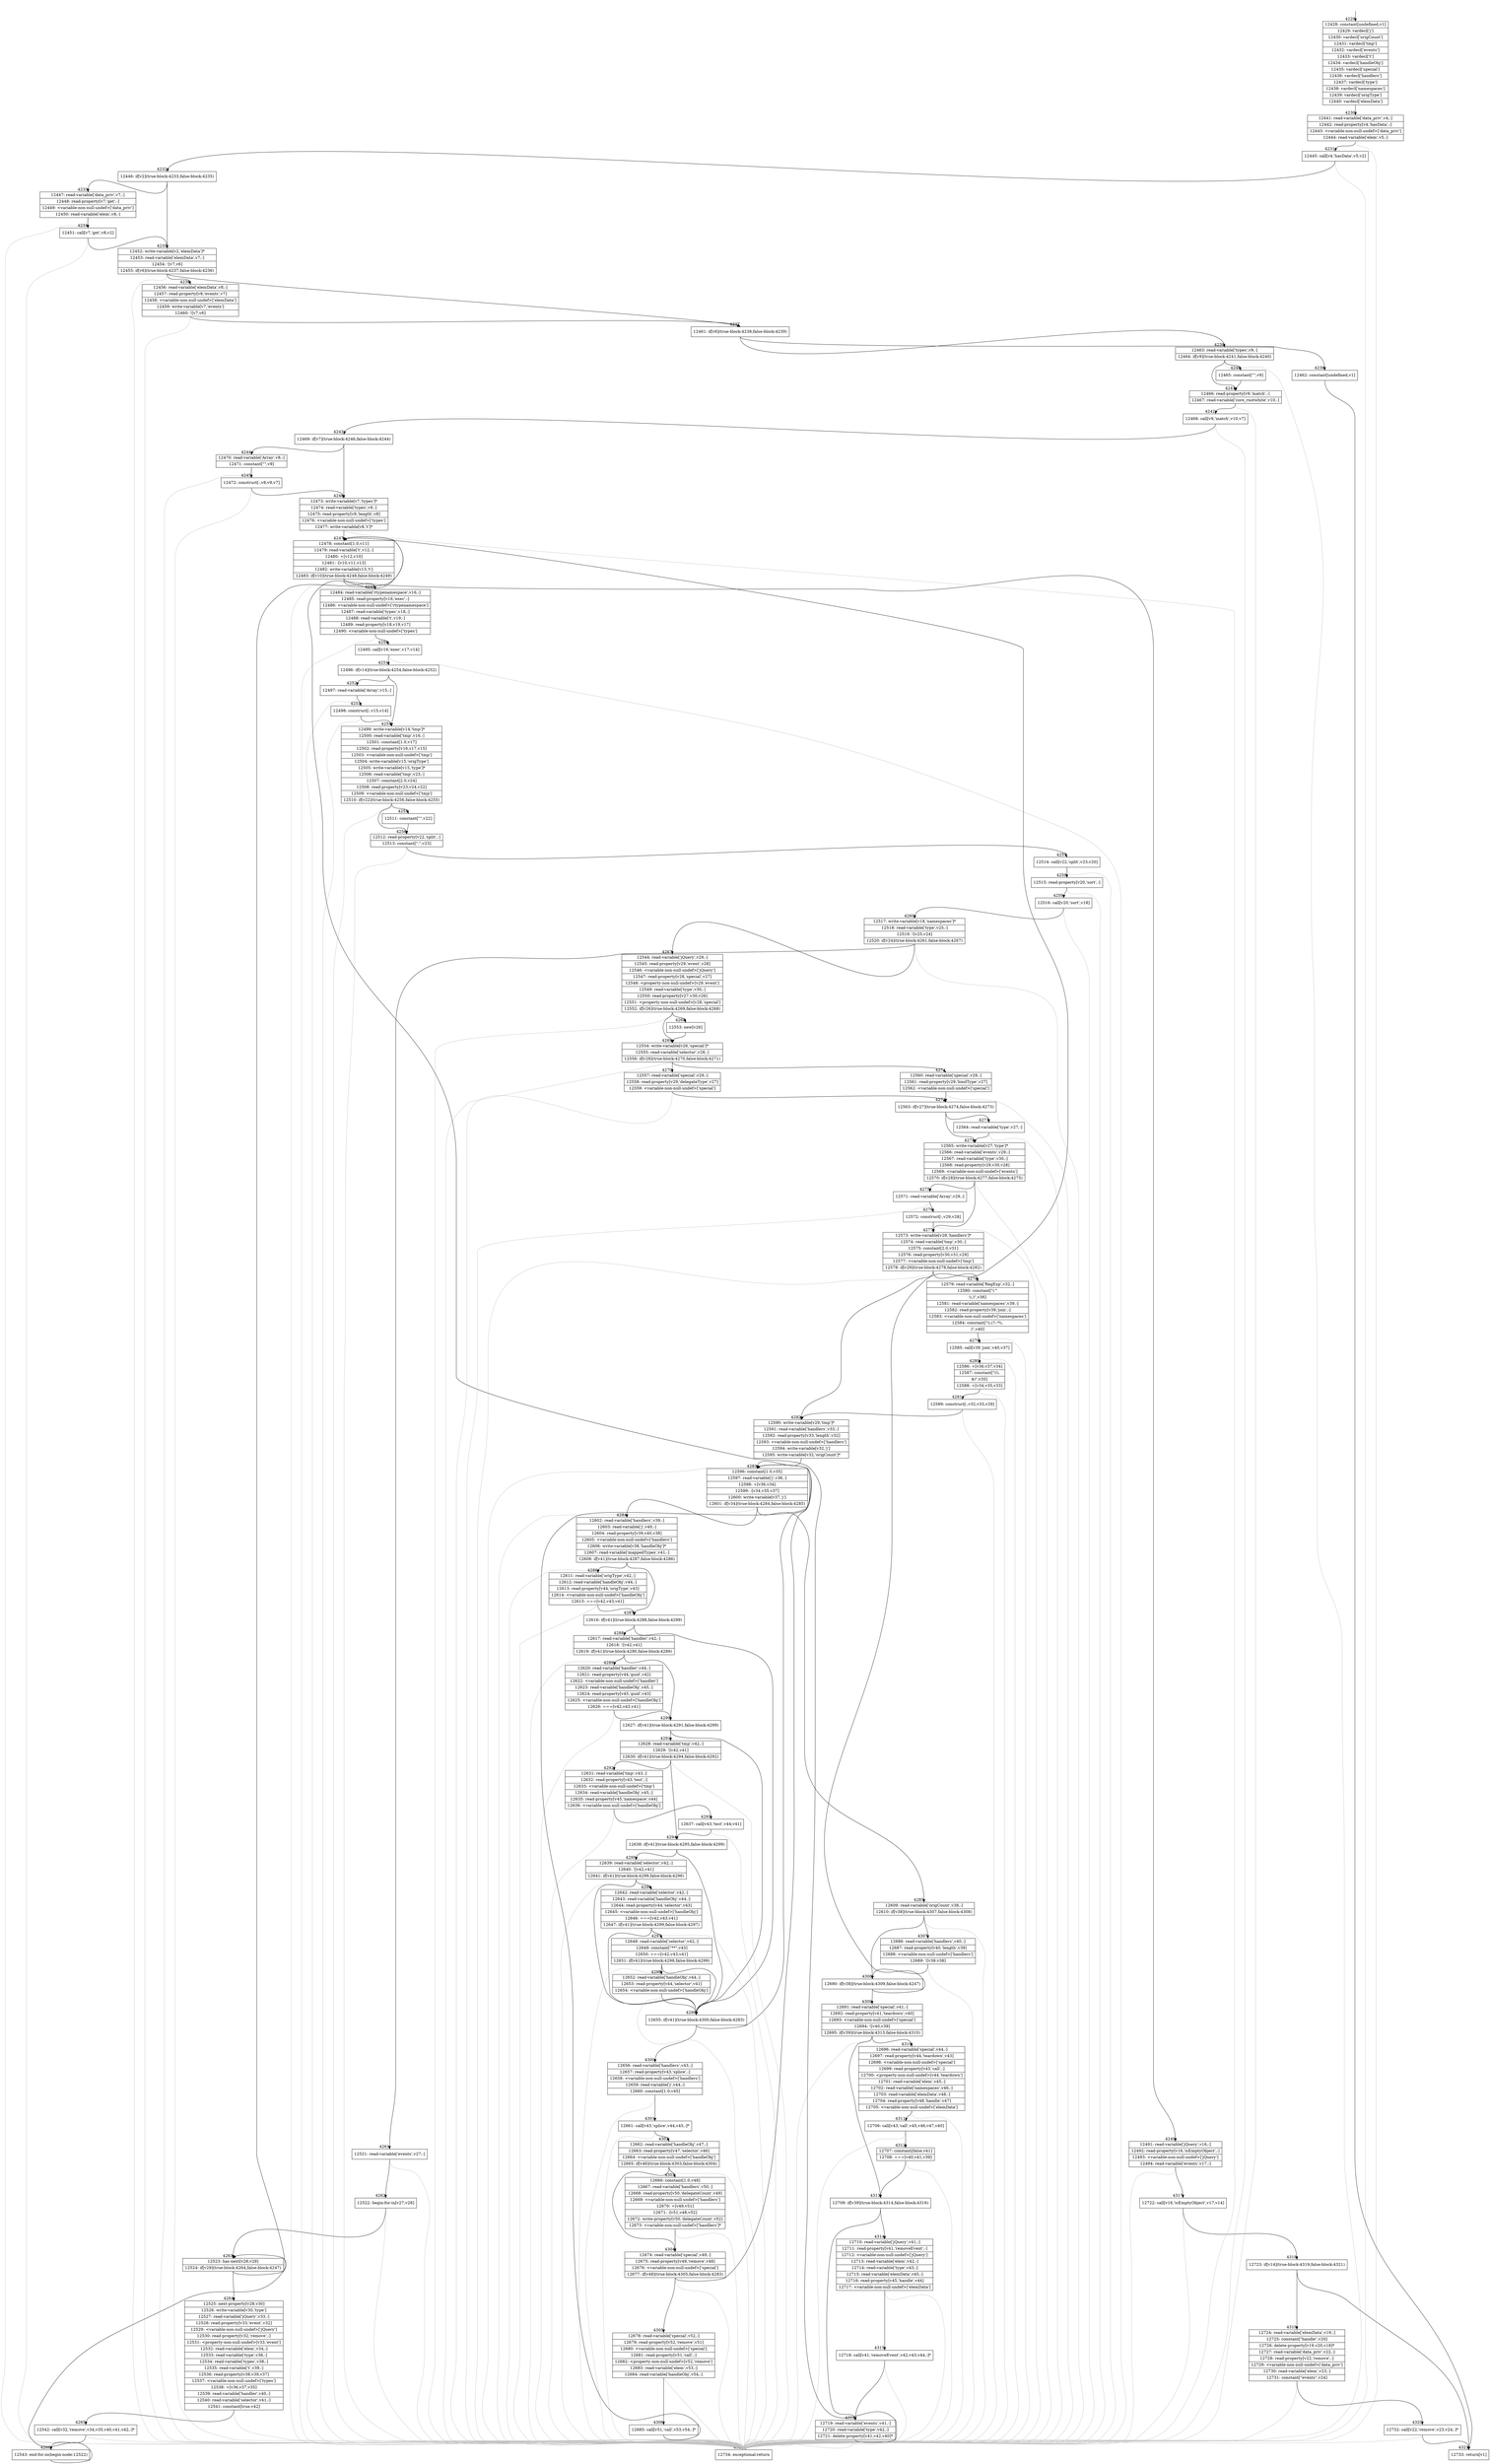 digraph {
rankdir="TD"
BB_entry280[shape=none,label=""];
BB_entry280 -> BB4229 [tailport=s, headport=n, headlabel="    4229"]
BB4229 [shape=record label="{12428: constant[undefined,v1]|12429: vardecl['j']|12430: vardecl['origCount']|12431: vardecl['tmp']|12432: vardecl['events']|12433: vardecl['t']|12434: vardecl['handleObj']|12435: vardecl['special']|12436: vardecl['handlers']|12437: vardecl['type']|12438: vardecl['namespaces']|12439: vardecl['origType']|12440: vardecl['elemData']}" ] 
BB4229 -> BB4230 [tailport=s, headport=n, headlabel="      4230"]
BB4230 [shape=record label="{12441: read-variable['data_priv',v4,-]|12442: read-property[v4,'hasData',-]|12443: \<variable-non-null-undef\>['data_priv']|12444: read-variable['elem',v5,-]}" ] 
BB4230 -> BB4231 [tailport=s, headport=n, headlabel="      4231"]
BB4230 -> BB4322 [tailport=s, headport=n, color=gray, headlabel="      4322"]
BB4231 [shape=record label="{12445: call[v4,'hasData',v5,v2]}" ] 
BB4231 -> BB4232 [tailport=s, headport=n, headlabel="      4232"]
BB4231 -> BB4322 [tailport=s, headport=n, color=gray]
BB4232 [shape=record label="{12446: if[v2](true-block:4233,false-block:4235)}" ] 
BB4232 -> BB4235 [tailport=s, headport=n, headlabel="      4235"]
BB4232 -> BB4233 [tailport=s, headport=n, headlabel="      4233"]
BB4233 [shape=record label="{12447: read-variable['data_priv',v7,-]|12448: read-property[v7,'get',-]|12449: \<variable-non-null-undef\>['data_priv']|12450: read-variable['elem',v8,-]}" ] 
BB4233 -> BB4234 [tailport=s, headport=n, headlabel="      4234"]
BB4233 -> BB4322 [tailport=s, headport=n, color=gray]
BB4234 [shape=record label="{12451: call[v7,'get',v8,v2]}" ] 
BB4234 -> BB4235 [tailport=s, headport=n]
BB4234 -> BB4322 [tailport=s, headport=n, color=gray]
BB4235 [shape=record label="{12452: write-variable[v2,'elemData']*|12453: read-variable['elemData',v7,-]|12454: ![v7,v6]|12455: if[v6](true-block:4237,false-block:4236)}" ] 
BB4235 -> BB4237 [tailport=s, headport=n, headlabel="      4237"]
BB4235 -> BB4236 [tailport=s, headport=n, headlabel="      4236"]
BB4235 -> BB4322 [tailport=s, headport=n, color=gray]
BB4236 [shape=record label="{12456: read-variable['elemData',v8,-]|12457: read-property[v8,'events',v7]|12458: \<variable-non-null-undef\>['elemData']|12459: write-variable[v7,'events']|12460: ![v7,v6]}" ] 
BB4236 -> BB4237 [tailport=s, headport=n]
BB4236 -> BB4322 [tailport=s, headport=n, color=gray]
BB4237 [shape=record label="{12461: if[v6](true-block:4238,false-block:4239)}" ] 
BB4237 -> BB4238 [tailport=s, headport=n, headlabel="      4238"]
BB4237 -> BB4239 [tailport=s, headport=n, headlabel="      4239"]
BB4238 [shape=record label="{12462: constant[undefined,v1]}" ] 
BB4238 -> BB4321 [tailport=s, headport=n, headlabel="      4321"]
BB4239 [shape=record label="{12463: read-variable['types',v9,-]|12464: if[v9](true-block:4241,false-block:4240)}" ] 
BB4239 -> BB4241 [tailport=s, headport=n, headlabel="      4241"]
BB4239 -> BB4240 [tailport=s, headport=n, headlabel="      4240"]
BB4239 -> BB4322 [tailport=s, headport=n, color=gray]
BB4240 [shape=record label="{12465: constant[\"\",v9]}" ] 
BB4240 -> BB4241 [tailport=s, headport=n]
BB4241 [shape=record label="{12466: read-property[v9,'match',-]|12467: read-variable['core_rnotwhite',v10,-]}" ] 
BB4241 -> BB4242 [tailport=s, headport=n, headlabel="      4242"]
BB4241 -> BB4322 [tailport=s, headport=n, color=gray]
BB4242 [shape=record label="{12468: call[v9,'match',v10,v7]}" ] 
BB4242 -> BB4243 [tailport=s, headport=n, headlabel="      4243"]
BB4242 -> BB4322 [tailport=s, headport=n, color=gray]
BB4243 [shape=record label="{12469: if[v7](true-block:4246,false-block:4244)}" ] 
BB4243 -> BB4246 [tailport=s, headport=n, headlabel="      4246"]
BB4243 -> BB4244 [tailport=s, headport=n, headlabel="      4244"]
BB4244 [shape=record label="{12470: read-variable['Array',v8,-]|12471: constant[\"\",v9]}" ] 
BB4244 -> BB4245 [tailport=s, headport=n, headlabel="      4245"]
BB4244 -> BB4322 [tailport=s, headport=n, color=gray]
BB4245 [shape=record label="{12472: construct[-,v8,v9,v7]}" ] 
BB4245 -> BB4246 [tailport=s, headport=n]
BB4245 -> BB4322 [tailport=s, headport=n, color=gray]
BB4246 [shape=record label="{12473: write-variable[v7,'types']*|12474: read-variable['types',v9,-]|12475: read-property[v9,'length',v8]|12476: \<variable-non-null-undef\>['types']|12477: write-variable[v8,'t']*}" ] 
BB4246 -> BB4247 [tailport=s, headport=n, headlabel="      4247"]
BB4246 -> BB4322 [tailport=s, headport=n, color=gray]
BB4247 [shape=record label="{12478: constant[1.0,v11]|12479: read-variable['t',v12,-]|12480: +[v12,v10]|12481: -[v10,v11,v13]|12482: write-variable[v13,'t']|12483: if[v10](true-block:4248,false-block:4249)}" ] 
BB4247 -> BB4248 [tailport=s, headport=n, headlabel="      4248"]
BB4247 -> BB4249 [tailport=s, headport=n, headlabel="      4249"]
BB4247 -> BB4322 [tailport=s, headport=n, color=gray]
BB4248 [shape=record label="{12484: read-variable['rtypenamespace',v16,-]|12485: read-property[v16,'exec',-]|12486: \<variable-non-null-undef\>['rtypenamespace']|12487: read-variable['types',v18,-]|12488: read-variable['t',v19,-]|12489: read-property[v18,v19,v17]|12490: \<variable-non-null-undef\>['types']}" ] 
BB4248 -> BB4250 [tailport=s, headport=n, headlabel="      4250"]
BB4248 -> BB4322 [tailport=s, headport=n, color=gray]
BB4249 [shape=record label="{12491: read-variable['jQuery',v16,-]|12492: read-property[v16,'isEmptyObject',-]|12493: \<variable-non-null-undef\>['jQuery']|12494: read-variable['events',v17,-]}" ] 
BB4249 -> BB4317 [tailport=s, headport=n, headlabel="      4317"]
BB4249 -> BB4322 [tailport=s, headport=n, color=gray]
BB4250 [shape=record label="{12495: call[v16,'exec',v17,v14]}" ] 
BB4250 -> BB4251 [tailport=s, headport=n, headlabel="      4251"]
BB4250 -> BB4322 [tailport=s, headport=n, color=gray]
BB4251 [shape=record label="{12496: if[v14](true-block:4254,false-block:4252)}" ] 
BB4251 -> BB4254 [tailport=s, headport=n, headlabel="      4254"]
BB4251 -> BB4252 [tailport=s, headport=n, headlabel="      4252"]
BB4252 [shape=record label="{12497: read-variable['Array',v15,-]}" ] 
BB4252 -> BB4253 [tailport=s, headport=n, headlabel="      4253"]
BB4252 -> BB4322 [tailport=s, headport=n, color=gray]
BB4253 [shape=record label="{12498: construct[-,v15,v14]}" ] 
BB4253 -> BB4254 [tailport=s, headport=n]
BB4253 -> BB4322 [tailport=s, headport=n, color=gray]
BB4254 [shape=record label="{12499: write-variable[v14,'tmp']*|12500: read-variable['tmp',v16,-]|12501: constant[1.0,v17]|12502: read-property[v16,v17,v15]|12503: \<variable-non-null-undef\>['tmp']|12504: write-variable[v15,'origType']|12505: write-variable[v15,'type']*|12506: read-variable['tmp',v23,-]|12507: constant[2.0,v24]|12508: read-property[v23,v24,v22]|12509: \<variable-non-null-undef\>['tmp']|12510: if[v22](true-block:4256,false-block:4255)}" ] 
BB4254 -> BB4256 [tailport=s, headport=n, headlabel="      4256"]
BB4254 -> BB4255 [tailport=s, headport=n, headlabel="      4255"]
BB4254 -> BB4322 [tailport=s, headport=n, color=gray]
BB4255 [shape=record label="{12511: constant[\"\",v22]}" ] 
BB4255 -> BB4256 [tailport=s, headport=n]
BB4256 [shape=record label="{12512: read-property[v22,'split',-]|12513: constant[\".\",v23]}" ] 
BB4256 -> BB4257 [tailport=s, headport=n, headlabel="      4257"]
BB4256 -> BB4322 [tailport=s, headport=n, color=gray]
BB4257 [shape=record label="{12514: call[v22,'split',v23,v20]}" ] 
BB4257 -> BB4258 [tailport=s, headport=n, headlabel="      4258"]
BB4257 -> BB4322 [tailport=s, headport=n, color=gray]
BB4258 [shape=record label="{12515: read-property[v20,'sort',-]}" ] 
BB4258 -> BB4259 [tailport=s, headport=n, headlabel="      4259"]
BB4258 -> BB4322 [tailport=s, headport=n, color=gray]
BB4259 [shape=record label="{12516: call[v20,'sort',v18]}" ] 
BB4259 -> BB4260 [tailport=s, headport=n, headlabel="      4260"]
BB4259 -> BB4322 [tailport=s, headport=n, color=gray]
BB4260 [shape=record label="{12517: write-variable[v18,'namespaces']*|12518: read-variable['type',v25,-]|12519: ![v25,v24]|12520: if[v24](true-block:4261,false-block:4267)}" ] 
BB4260 -> BB4261 [tailport=s, headport=n, headlabel="      4261"]
BB4260 -> BB4267 [tailport=s, headport=n, headlabel="      4267"]
BB4260 -> BB4322 [tailport=s, headport=n, color=gray]
BB4261 [shape=record label="{12521: read-variable['events',v27,-]}" ] 
BB4261 -> BB4262 [tailport=s, headport=n, headlabel="      4262"]
BB4261 -> BB4322 [tailport=s, headport=n, color=gray]
BB4262 [shape=record label="{12522: begin-for-in[v27,v28]}" ] 
BB4262 -> BB4263 [tailport=s, headport=n, headlabel="      4263"]
BB4262 -> BB4322 [tailport=s, headport=n, color=gray]
BB4263 [shape=record label="{12523: has-next[v28,v29]|12524: if[v29](true-block:4264,false-block:4247)}" ] 
BB4263 -> BB4264 [tailport=s, headport=n, headlabel="      4264"]
BB4263 -> BB4247 [tailport=s, headport=n]
BB4264 [shape=record label="{12525: next-property[v28,v30]|12526: write-variable[v30,'type']|12527: read-variable['jQuery',v33,-]|12528: read-property[v33,'event',v32]|12529: \<variable-non-null-undef\>['jQuery']|12530: read-property[v32,'remove',-]|12531: \<property-non-null-undef\>[v33,'event']|12532: read-variable['elem',v34,-]|12533: read-variable['type',v36,-]|12534: read-variable['types',v38,-]|12535: read-variable['t',v39,-]|12536: read-property[v38,v39,v37]|12537: \<variable-non-null-undef\>['types']|12538: +[v36,v37,v35]|12539: read-variable['handler',v40,-]|12540: read-variable['selector',v41,-]|12541: constant[true,v42]}" ] 
BB4264 -> BB4265 [tailport=s, headport=n, headlabel="      4265"]
BB4264 -> BB4322 [tailport=s, headport=n, color=gray]
BB4265 [shape=record label="{12542: call[v32,'remove',v34,v35,v40,v41,v42,-]*}" ] 
BB4265 -> BB4266 [tailport=s, headport=n, headlabel="      4266"]
BB4265 -> BB4322 [tailport=s, headport=n, color=gray]
BB4266 [shape=record label="{12543: end-for-in(begin-node:12522)}" ] 
BB4266 -> BB4263 [tailport=s, headport=n]
BB4267 [shape=record label="{12544: read-variable['jQuery',v29,-]|12545: read-property[v29,'event',v28]|12546: \<variable-non-null-undef\>['jQuery']|12547: read-property[v28,'special',v27]|12548: \<property-non-null-undef\>[v29,'event']|12549: read-variable['type',v30,-]|12550: read-property[v27,v30,v26]|12551: \<property-non-null-undef\>[v28,'special']|12552: if[v26](true-block:4269,false-block:4268)}" ] 
BB4267 -> BB4269 [tailport=s, headport=n, headlabel="      4269"]
BB4267 -> BB4268 [tailport=s, headport=n, headlabel="      4268"]
BB4267 -> BB4322 [tailport=s, headport=n, color=gray]
BB4268 [shape=record label="{12553: new[v26]}" ] 
BB4268 -> BB4269 [tailport=s, headport=n]
BB4269 [shape=record label="{12554: write-variable[v26,'special']*|12555: read-variable['selector',v28,-]|12556: if[v28](true-block:4270,false-block:4271)}" ] 
BB4269 -> BB4270 [tailport=s, headport=n, headlabel="      4270"]
BB4269 -> BB4271 [tailport=s, headport=n, headlabel="      4271"]
BB4269 -> BB4322 [tailport=s, headport=n, color=gray]
BB4270 [shape=record label="{12557: read-variable['special',v29,-]|12558: read-property[v29,'delegateType',v27]|12559: \<variable-non-null-undef\>['special']}" ] 
BB4270 -> BB4272 [tailport=s, headport=n, headlabel="      4272"]
BB4270 -> BB4322 [tailport=s, headport=n, color=gray]
BB4271 [shape=record label="{12560: read-variable['special',v29,-]|12561: read-property[v29,'bindType',v27]|12562: \<variable-non-null-undef\>['special']}" ] 
BB4271 -> BB4272 [tailport=s, headport=n]
BB4271 -> BB4322 [tailport=s, headport=n, color=gray]
BB4272 [shape=record label="{12563: if[v27](true-block:4274,false-block:4273)}" ] 
BB4272 -> BB4274 [tailport=s, headport=n, headlabel="      4274"]
BB4272 -> BB4273 [tailport=s, headport=n, headlabel="      4273"]
BB4273 [shape=record label="{12564: read-variable['type',v27,-]}" ] 
BB4273 -> BB4274 [tailport=s, headport=n]
BB4273 -> BB4322 [tailport=s, headport=n, color=gray]
BB4274 [shape=record label="{12565: write-variable[v27,'type']*|12566: read-variable['events',v29,-]|12567: read-variable['type',v30,-]|12568: read-property[v29,v30,v28]|12569: \<variable-non-null-undef\>['events']|12570: if[v28](true-block:4277,false-block:4275)}" ] 
BB4274 -> BB4277 [tailport=s, headport=n, headlabel="      4277"]
BB4274 -> BB4275 [tailport=s, headport=n, headlabel="      4275"]
BB4274 -> BB4322 [tailport=s, headport=n, color=gray]
BB4275 [shape=record label="{12571: read-variable['Array',v29,-]}" ] 
BB4275 -> BB4276 [tailport=s, headport=n, headlabel="      4276"]
BB4275 -> BB4322 [tailport=s, headport=n, color=gray]
BB4276 [shape=record label="{12572: construct[-,v29,v28]}" ] 
BB4276 -> BB4277 [tailport=s, headport=n]
BB4276 -> BB4322 [tailport=s, headport=n, color=gray]
BB4277 [shape=record label="{12573: write-variable[v28,'handlers']*|12574: read-variable['tmp',v30,-]|12575: constant[2.0,v31]|12576: read-property[v30,v31,v29]|12577: \<variable-non-null-undef\>['tmp']|12578: if[v29](true-block:4278,false-block:4282)}" ] 
BB4277 -> BB4282 [tailport=s, headport=n, headlabel="      4282"]
BB4277 -> BB4278 [tailport=s, headport=n, headlabel="      4278"]
BB4277 -> BB4322 [tailport=s, headport=n, color=gray]
BB4278 [shape=record label="{12579: read-variable['RegExp',v32,-]|12580: constant[\"(^|\\\\.)\",v36]|12581: read-variable['namespaces',v39,-]|12582: read-property[v39,'join',-]|12583: \<variable-non-null-undef\>['namespaces']|12584: constant[\"\\\\.(?:.*\\\\.|)\",v40]}" ] 
BB4278 -> BB4279 [tailport=s, headport=n, headlabel="      4279"]
BB4278 -> BB4322 [tailport=s, headport=n, color=gray]
BB4279 [shape=record label="{12585: call[v39,'join',v40,v37]}" ] 
BB4279 -> BB4280 [tailport=s, headport=n, headlabel="      4280"]
BB4279 -> BB4322 [tailport=s, headport=n, color=gray]
BB4280 [shape=record label="{12586: +[v36,v37,v34]|12587: constant[\"(\\\\.|$)\",v35]|12588: +[v34,v35,v33]}" ] 
BB4280 -> BB4281 [tailport=s, headport=n, headlabel="      4281"]
BB4280 -> BB4322 [tailport=s, headport=n, color=gray]
BB4281 [shape=record label="{12589: construct[-,v32,v33,v29]}" ] 
BB4281 -> BB4282 [tailport=s, headport=n]
BB4281 -> BB4322 [tailport=s, headport=n, color=gray]
BB4282 [shape=record label="{12590: write-variable[v29,'tmp']*|12591: read-variable['handlers',v33,-]|12592: read-property[v33,'length',v32]|12593: \<variable-non-null-undef\>['handlers']|12594: write-variable[v32,'j']|12595: write-variable[v32,'origCount']*}" ] 
BB4282 -> BB4283 [tailport=s, headport=n, headlabel="      4283"]
BB4282 -> BB4322 [tailport=s, headport=n, color=gray]
BB4283 [shape=record label="{12596: constant[1.0,v35]|12597: read-variable['j',v36,-]|12598: +[v36,v34]|12599: -[v34,v35,v37]|12600: write-variable[v37,'j']|12601: if[v34](true-block:4284,false-block:4285)}" ] 
BB4283 -> BB4284 [tailport=s, headport=n, headlabel="      4284"]
BB4283 -> BB4285 [tailport=s, headport=n, headlabel="      4285"]
BB4283 -> BB4322 [tailport=s, headport=n, color=gray]
BB4284 [shape=record label="{12602: read-variable['handlers',v39,-]|12603: read-variable['j',v40,-]|12604: read-property[v39,v40,v38]|12605: \<variable-non-null-undef\>['handlers']|12606: write-variable[v38,'handleObj']*|12607: read-variable['mappedTypes',v41,-]|12608: if[v41](true-block:4287,false-block:4286)}" ] 
BB4284 -> BB4287 [tailport=s, headport=n, headlabel="      4287"]
BB4284 -> BB4286 [tailport=s, headport=n, headlabel="      4286"]
BB4284 -> BB4322 [tailport=s, headport=n, color=gray]
BB4285 [shape=record label="{12609: read-variable['origCount',v38,-]|12610: if[v38](true-block:4307,false-block:4308)}" ] 
BB4285 -> BB4308 [tailport=s, headport=n, headlabel="      4308"]
BB4285 -> BB4307 [tailport=s, headport=n, headlabel="      4307"]
BB4285 -> BB4322 [tailport=s, headport=n, color=gray]
BB4286 [shape=record label="{12611: read-variable['origType',v42,-]|12612: read-variable['handleObj',v44,-]|12613: read-property[v44,'origType',v43]|12614: \<variable-non-null-undef\>['handleObj']|12615: ===[v42,v43,v41]}" ] 
BB4286 -> BB4287 [tailport=s, headport=n]
BB4286 -> BB4322 [tailport=s, headport=n, color=gray]
BB4287 [shape=record label="{12616: if[v41](true-block:4288,false-block:4299)}" ] 
BB4287 -> BB4299 [tailport=s, headport=n, headlabel="      4299"]
BB4287 -> BB4288 [tailport=s, headport=n, headlabel="      4288"]
BB4288 [shape=record label="{12617: read-variable['handler',v42,-]|12618: ![v42,v41]|12619: if[v41](true-block:4290,false-block:4289)}" ] 
BB4288 -> BB4290 [tailport=s, headport=n, headlabel="      4290"]
BB4288 -> BB4289 [tailport=s, headport=n, headlabel="      4289"]
BB4288 -> BB4322 [tailport=s, headport=n, color=gray]
BB4289 [shape=record label="{12620: read-variable['handler',v44,-]|12621: read-property[v44,'guid',v42]|12622: \<variable-non-null-undef\>['handler']|12623: read-variable['handleObj',v45,-]|12624: read-property[v45,'guid',v43]|12625: \<variable-non-null-undef\>['handleObj']|12626: ===[v42,v43,v41]}" ] 
BB4289 -> BB4290 [tailport=s, headport=n]
BB4289 -> BB4322 [tailport=s, headport=n, color=gray]
BB4290 [shape=record label="{12627: if[v41](true-block:4291,false-block:4299)}" ] 
BB4290 -> BB4299 [tailport=s, headport=n]
BB4290 -> BB4291 [tailport=s, headport=n, headlabel="      4291"]
BB4291 [shape=record label="{12628: read-variable['tmp',v42,-]|12629: ![v42,v41]|12630: if[v41](true-block:4294,false-block:4292)}" ] 
BB4291 -> BB4294 [tailport=s, headport=n, headlabel="      4294"]
BB4291 -> BB4292 [tailport=s, headport=n, headlabel="      4292"]
BB4291 -> BB4322 [tailport=s, headport=n, color=gray]
BB4292 [shape=record label="{12631: read-variable['tmp',v43,-]|12632: read-property[v43,'test',-]|12633: \<variable-non-null-undef\>['tmp']|12634: read-variable['handleObj',v45,-]|12635: read-property[v45,'namespace',v44]|12636: \<variable-non-null-undef\>['handleObj']}" ] 
BB4292 -> BB4293 [tailport=s, headport=n, headlabel="      4293"]
BB4292 -> BB4322 [tailport=s, headport=n, color=gray]
BB4293 [shape=record label="{12637: call[v43,'test',v44,v41]}" ] 
BB4293 -> BB4294 [tailport=s, headport=n]
BB4293 -> BB4322 [tailport=s, headport=n, color=gray]
BB4294 [shape=record label="{12638: if[v41](true-block:4295,false-block:4299)}" ] 
BB4294 -> BB4299 [tailport=s, headport=n]
BB4294 -> BB4295 [tailport=s, headport=n, headlabel="      4295"]
BB4295 [shape=record label="{12639: read-variable['selector',v42,-]|12640: ![v42,v41]|12641: if[v41](true-block:4299,false-block:4296)}" ] 
BB4295 -> BB4299 [tailport=s, headport=n]
BB4295 -> BB4296 [tailport=s, headport=n, headlabel="      4296"]
BB4295 -> BB4322 [tailport=s, headport=n, color=gray]
BB4296 [shape=record label="{12642: read-variable['selector',v42,-]|12643: read-variable['handleObj',v44,-]|12644: read-property[v44,'selector',v43]|12645: \<variable-non-null-undef\>['handleObj']|12646: ===[v42,v43,v41]|12647: if[v41](true-block:4299,false-block:4297)}" ] 
BB4296 -> BB4299 [tailport=s, headport=n]
BB4296 -> BB4297 [tailport=s, headport=n, headlabel="      4297"]
BB4296 -> BB4322 [tailport=s, headport=n, color=gray]
BB4297 [shape=record label="{12648: read-variable['selector',v42,-]|12649: constant[\"**\",v43]|12650: ===[v42,v43,v41]|12651: if[v41](true-block:4298,false-block:4299)}" ] 
BB4297 -> BB4299 [tailport=s, headport=n]
BB4297 -> BB4298 [tailport=s, headport=n, headlabel="      4298"]
BB4297 -> BB4322 [tailport=s, headport=n, color=gray]
BB4298 [shape=record label="{12652: read-variable['handleObj',v44,-]|12653: read-property[v44,'selector',v41]|12654: \<variable-non-null-undef\>['handleObj']}" ] 
BB4298 -> BB4299 [tailport=s, headport=n]
BB4298 -> BB4322 [tailport=s, headport=n, color=gray]
BB4299 [shape=record label="{12655: if[v41](true-block:4300,false-block:4283)}" ] 
BB4299 -> BB4300 [tailport=s, headport=n, headlabel="      4300"]
BB4299 -> BB4283 [tailport=s, headport=n]
BB4300 [shape=record label="{12656: read-variable['handlers',v43,-]|12657: read-property[v43,'splice',-]|12658: \<variable-non-null-undef\>['handlers']|12659: read-variable['j',v44,-]|12660: constant[1.0,v45]}" ] 
BB4300 -> BB4301 [tailport=s, headport=n, headlabel="      4301"]
BB4300 -> BB4322 [tailport=s, headport=n, color=gray]
BB4301 [shape=record label="{12661: call[v43,'splice',v44,v45,-]*}" ] 
BB4301 -> BB4302 [tailport=s, headport=n, headlabel="      4302"]
BB4301 -> BB4322 [tailport=s, headport=n, color=gray]
BB4302 [shape=record label="{12662: read-variable['handleObj',v47,-]|12663: read-property[v47,'selector',v46]|12664: \<variable-non-null-undef\>['handleObj']|12665: if[v46](true-block:4303,false-block:4304)}" ] 
BB4302 -> BB4303 [tailport=s, headport=n, headlabel="      4303"]
BB4302 -> BB4304 [tailport=s, headport=n, headlabel="      4304"]
BB4302 -> BB4322 [tailport=s, headport=n, color=gray]
BB4303 [shape=record label="{12666: constant[1.0,v48]|12667: read-variable['handlers',v50,-]|12668: read-property[v50,'delegateCount',v49]|12669: \<variable-non-null-undef\>['handlers']|12670: +[v49,v51]|12671: -[v51,v48,v52]|12672: write-property[v50,'delegateCount',v52]|12673: \<variable-non-null-undef\>['handlers']*}" ] 
BB4303 -> BB4304 [tailport=s, headport=n]
BB4303 -> BB4322 [tailport=s, headport=n, color=gray]
BB4304 [shape=record label="{12674: read-variable['special',v49,-]|12675: read-property[v49,'remove',v48]|12676: \<variable-non-null-undef\>['special']|12677: if[v48](true-block:4305,false-block:4283)}" ] 
BB4304 -> BB4305 [tailport=s, headport=n, headlabel="      4305"]
BB4304 -> BB4283 [tailport=s, headport=n]
BB4304 -> BB4322 [tailport=s, headport=n, color=gray]
BB4305 [shape=record label="{12678: read-variable['special',v52,-]|12679: read-property[v52,'remove',v51]|12680: \<variable-non-null-undef\>['special']|12681: read-property[v51,'call',-]|12682: \<property-non-null-undef\>[v52,'remove']|12683: read-variable['elem',v53,-]|12684: read-variable['handleObj',v54,-]}" ] 
BB4305 -> BB4306 [tailport=s, headport=n, headlabel="      4306"]
BB4305 -> BB4322 [tailport=s, headport=n, color=gray]
BB4306 [shape=record label="{12685: call[v51,'call',v53,v54,-]*}" ] 
BB4306 -> BB4283 [tailport=s, headport=n]
BB4306 -> BB4322 [tailport=s, headport=n, color=gray]
BB4307 [shape=record label="{12686: read-variable['handlers',v40,-]|12687: read-property[v40,'length',v39]|12688: \<variable-non-null-undef\>['handlers']|12689: ![v39,v38]}" ] 
BB4307 -> BB4308 [tailport=s, headport=n]
BB4307 -> BB4322 [tailport=s, headport=n, color=gray]
BB4308 [shape=record label="{12690: if[v38](true-block:4309,false-block:4247)}" ] 
BB4308 -> BB4309 [tailport=s, headport=n, headlabel="      4309"]
BB4308 -> BB4247 [tailport=s, headport=n]
BB4309 [shape=record label="{12691: read-variable['special',v41,-]|12692: read-property[v41,'teardown',v40]|12693: \<variable-non-null-undef\>['special']|12694: ![v40,v39]|12695: if[v39](true-block:4313,false-block:4310)}" ] 
BB4309 -> BB4313 [tailport=s, headport=n, headlabel="      4313"]
BB4309 -> BB4310 [tailport=s, headport=n, headlabel="      4310"]
BB4309 -> BB4322 [tailport=s, headport=n, color=gray]
BB4310 [shape=record label="{12696: read-variable['special',v44,-]|12697: read-property[v44,'teardown',v43]|12698: \<variable-non-null-undef\>['special']|12699: read-property[v43,'call',-]|12700: \<property-non-null-undef\>[v44,'teardown']|12701: read-variable['elem',v45,-]|12702: read-variable['namespaces',v46,-]|12703: read-variable['elemData',v48,-]|12704: read-property[v48,'handle',v47]|12705: \<variable-non-null-undef\>['elemData']}" ] 
BB4310 -> BB4311 [tailport=s, headport=n, headlabel="      4311"]
BB4310 -> BB4322 [tailport=s, headport=n, color=gray]
BB4311 [shape=record label="{12706: call[v43,'call',v45,v46,v47,v40]}" ] 
BB4311 -> BB4312 [tailport=s, headport=n, headlabel="      4312"]
BB4311 -> BB4322 [tailport=s, headport=n, color=gray]
BB4312 [shape=record label="{12707: constant[false,v41]|12708: ===[v40,v41,v39]}" ] 
BB4312 -> BB4313 [tailport=s, headport=n]
BB4312 -> BB4322 [tailport=s, headport=n, color=gray]
BB4313 [shape=record label="{12709: if[v39](true-block:4314,false-block:4316)}" ] 
BB4313 -> BB4314 [tailport=s, headport=n, headlabel="      4314"]
BB4313 -> BB4316 [tailport=s, headport=n, headlabel="      4316"]
BB4314 [shape=record label="{12710: read-variable['jQuery',v41,-]|12711: read-property[v41,'removeEvent',-]|12712: \<variable-non-null-undef\>['jQuery']|12713: read-variable['elem',v42,-]|12714: read-variable['type',v43,-]|12715: read-variable['elemData',v45,-]|12716: read-property[v45,'handle',v44]|12717: \<variable-non-null-undef\>['elemData']}" ] 
BB4314 -> BB4315 [tailport=s, headport=n, headlabel="      4315"]
BB4314 -> BB4322 [tailport=s, headport=n, color=gray]
BB4315 [shape=record label="{12718: call[v41,'removeEvent',v42,v43,v44,-]*}" ] 
BB4315 -> BB4316 [tailport=s, headport=n]
BB4315 -> BB4322 [tailport=s, headport=n, color=gray]
BB4316 [shape=record label="{12719: read-variable['events',v41,-]|12720: read-variable['type',v42,-]|12721: delete-property[v41,v42,v40]*}" ] 
BB4316 -> BB4247 [tailport=s, headport=n]
BB4316 -> BB4322 [tailport=s, headport=n, color=gray]
BB4317 [shape=record label="{12722: call[v16,'isEmptyObject',v17,v14]}" ] 
BB4317 -> BB4318 [tailport=s, headport=n, headlabel="      4318"]
BB4317 -> BB4322 [tailport=s, headport=n, color=gray]
BB4318 [shape=record label="{12723: if[v14](true-block:4319,false-block:4321)}" ] 
BB4318 -> BB4319 [tailport=s, headport=n, headlabel="      4319"]
BB4318 -> BB4321 [tailport=s, headport=n]
BB4319 [shape=record label="{12724: read-variable['elemData',v19,-]|12725: constant[\"handle\",v20]|12726: delete-property[v19,v20,v18]*|12727: read-variable['data_priv',v22,-]|12728: read-property[v22,'remove',-]|12729: \<variable-non-null-undef\>['data_priv']|12730: read-variable['elem',v23,-]|12731: constant[\"events\",v24]}" ] 
BB4319 -> BB4320 [tailport=s, headport=n, headlabel="      4320"]
BB4319 -> BB4322 [tailport=s, headport=n, color=gray]
BB4320 [shape=record label="{12732: call[v22,'remove',v23,v24,-]*}" ] 
BB4320 -> BB4321 [tailport=s, headport=n]
BB4320 -> BB4322 [tailport=s, headport=n, color=gray]
BB4321 [shape=record label="{12733: return[v1]}" ] 
BB4322 [shape=record label="{12734: exceptional-return}" ] 
}
